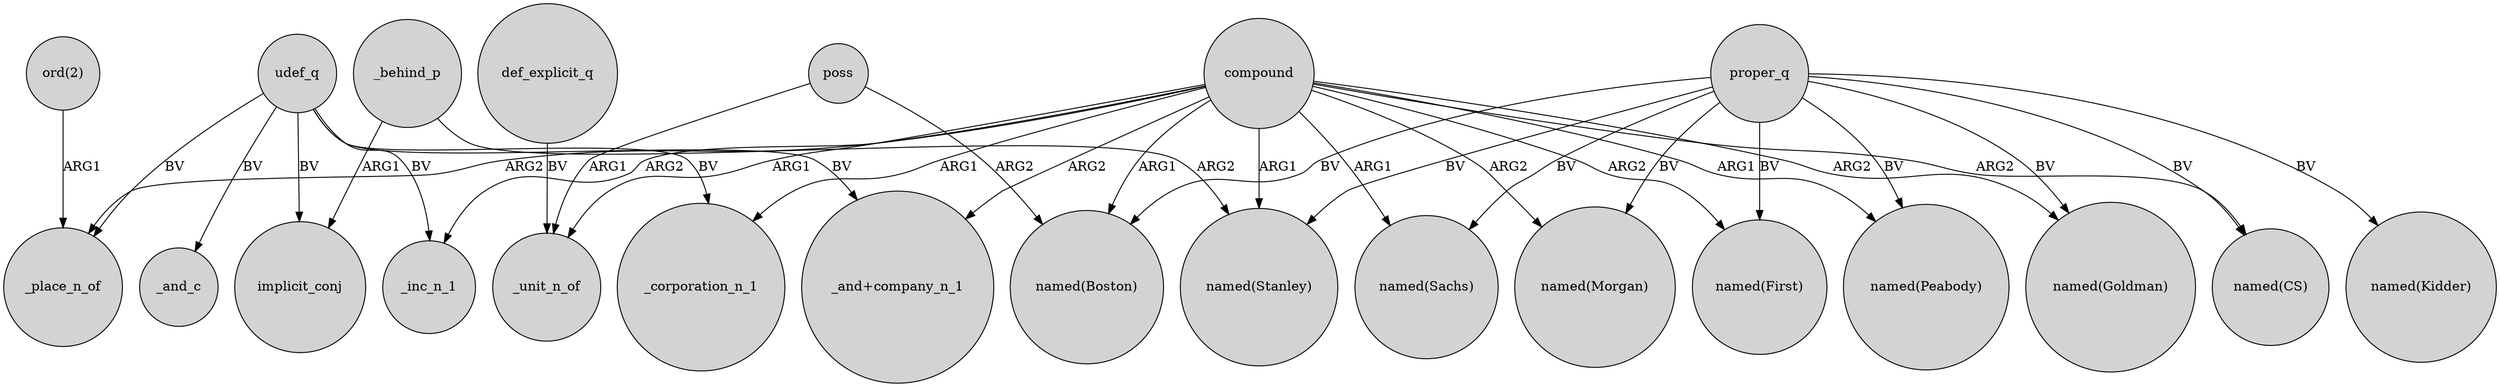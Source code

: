 digraph {
	node [shape=circle style=filled]
	proper_q -> "named(Boston)" [label=BV]
	udef_q -> _inc_n_1 [label=BV]
	compound -> _place_n_of [label=ARG2]
	def_explicit_q -> _unit_n_of [label=BV]
	compound -> "named(Stanley)" [label=ARG1]
	compound -> _unit_n_of [label=ARG1]
	compound -> "named(Sachs)" [label=ARG1]
	proper_q -> "named(Morgan)" [label=BV]
	proper_q -> "named(First)" [label=BV]
	compound -> "named(First)" [label=ARG2]
	proper_q -> "named(Peabody)" [label=BV]
	udef_q -> implicit_conj [label=BV]
	compound -> "named(Boston)" [label=ARG1]
	compound -> "named(Morgan)" [label=ARG2]
	proper_q -> "named(Goldman)" [label=BV]
	proper_q -> "named(CS)" [label=BV]
	udef_q -> _corporation_n_1 [label=BV]
	_behind_p -> implicit_conj [label=ARG1]
	compound -> _corporation_n_1 [label=ARG1]
	poss -> _unit_n_of [label=ARG1]
	compound -> "named(Peabody)" [label=ARG1]
	compound -> "_and+company_n_1" [label=ARG2]
	proper_q -> "named(Kidder)" [label=BV]
	compound -> "named(Goldman)" [label=ARG2]
	proper_q -> "named(Stanley)" [label=BV]
	proper_q -> "named(Sachs)" [label=BV]
	poss -> "named(Boston)" [label=ARG2]
	_behind_p -> "named(Stanley)" [label=ARG2]
	udef_q -> "_and+company_n_1" [label=BV]
	udef_q -> _place_n_of [label=BV]
	"ord(2)" -> _place_n_of [label=ARG1]
	udef_q -> _and_c [label=BV]
	compound -> _inc_n_1 [label=ARG2]
	compound -> "named(CS)" [label=ARG2]
}
